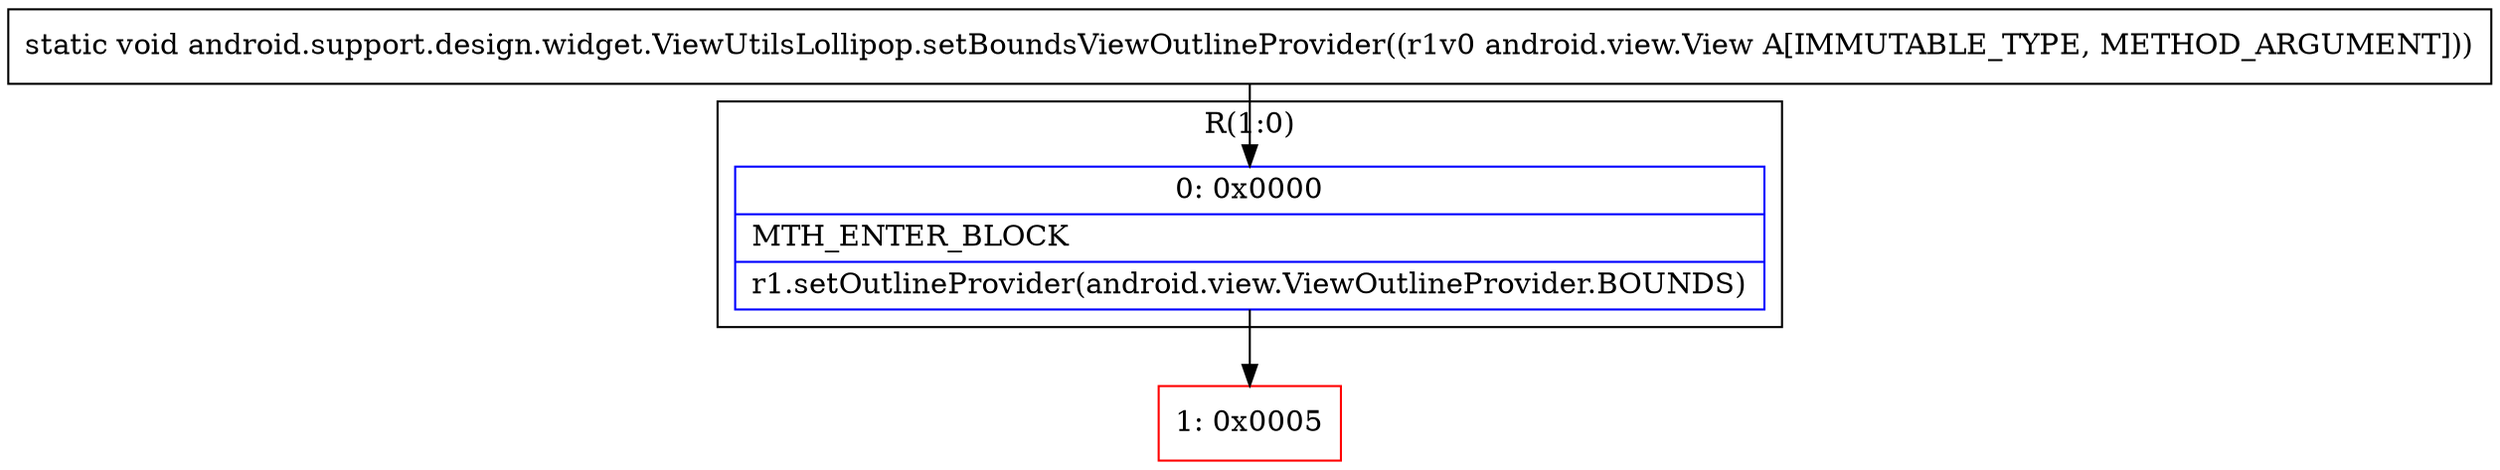 digraph "CFG forandroid.support.design.widget.ViewUtilsLollipop.setBoundsViewOutlineProvider(Landroid\/view\/View;)V" {
subgraph cluster_Region_82660039 {
label = "R(1:0)";
node [shape=record,color=blue];
Node_0 [shape=record,label="{0\:\ 0x0000|MTH_ENTER_BLOCK\l|r1.setOutlineProvider(android.view.ViewOutlineProvider.BOUNDS)\l}"];
}
Node_1 [shape=record,color=red,label="{1\:\ 0x0005}"];
MethodNode[shape=record,label="{static void android.support.design.widget.ViewUtilsLollipop.setBoundsViewOutlineProvider((r1v0 android.view.View A[IMMUTABLE_TYPE, METHOD_ARGUMENT])) }"];
MethodNode -> Node_0;
Node_0 -> Node_1;
}

